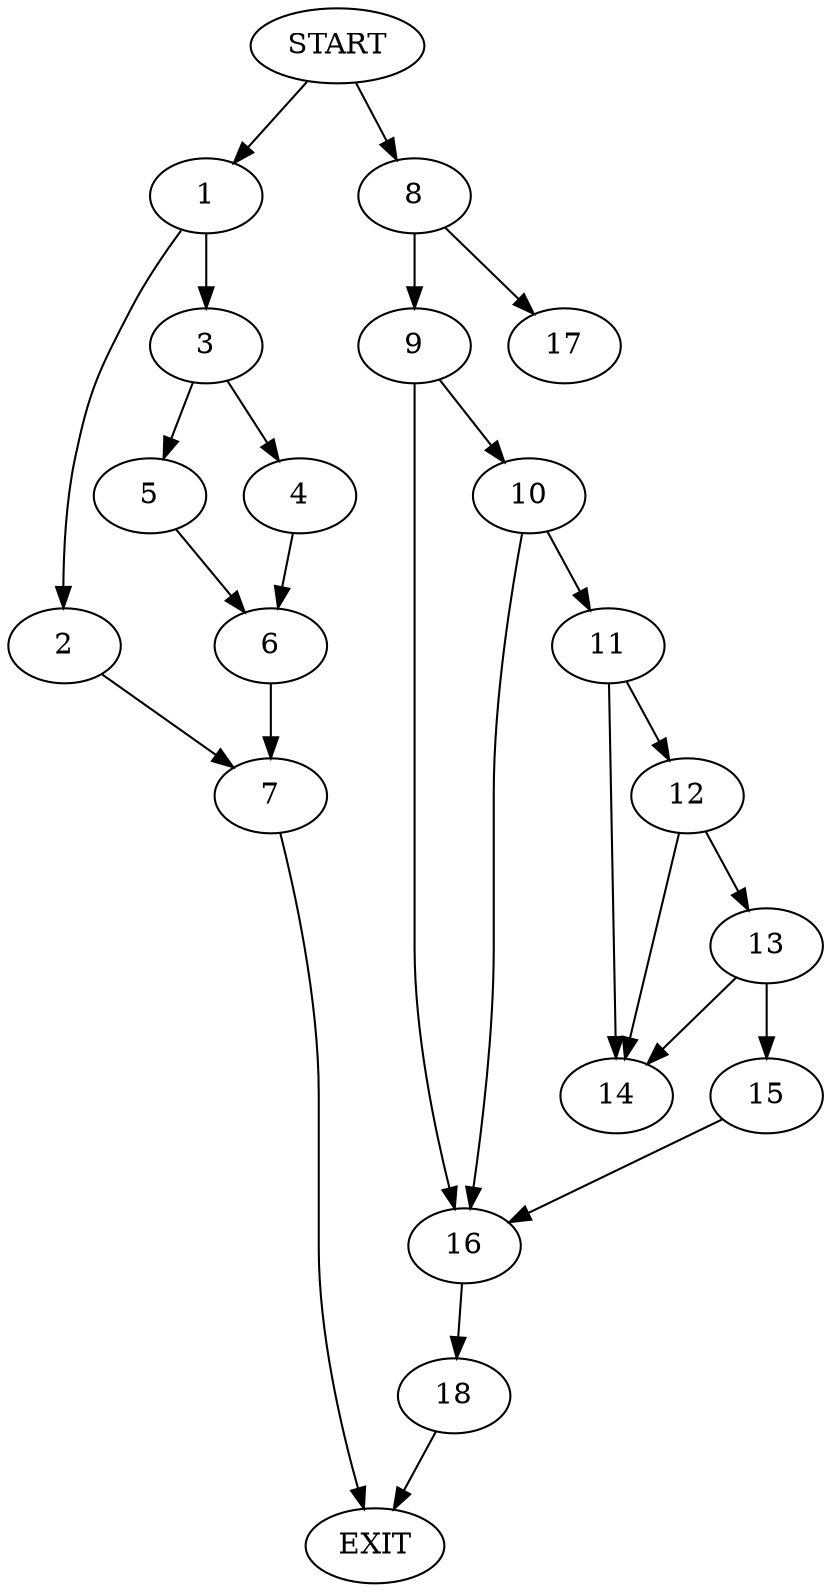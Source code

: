 digraph { 
0 [label="START"];
1;
2;
3;
4;
5;
6;
7;
8;
9;
10;
11;
12;
13;
14;
15;
16;
17;
18;
19[label="EXIT"];
0 -> 1;
0 -> 8;
1 -> 2;
1 -> 3;
2 -> 7;
3 -> 4;
3 -> 5;
4 -> 6;
5 -> 6;
6 -> 7;
7 -> 19;
8 -> 9;
8 -> 17;
9 -> 10;
9 -> 16;
10 -> 11;
10 -> 16;
11 -> 12;
11 -> 14;
12 -> 14;
12 -> 13;
13 -> 14;
13 -> 15;
15 -> 16;
16 -> 18;
18 -> 19;
}